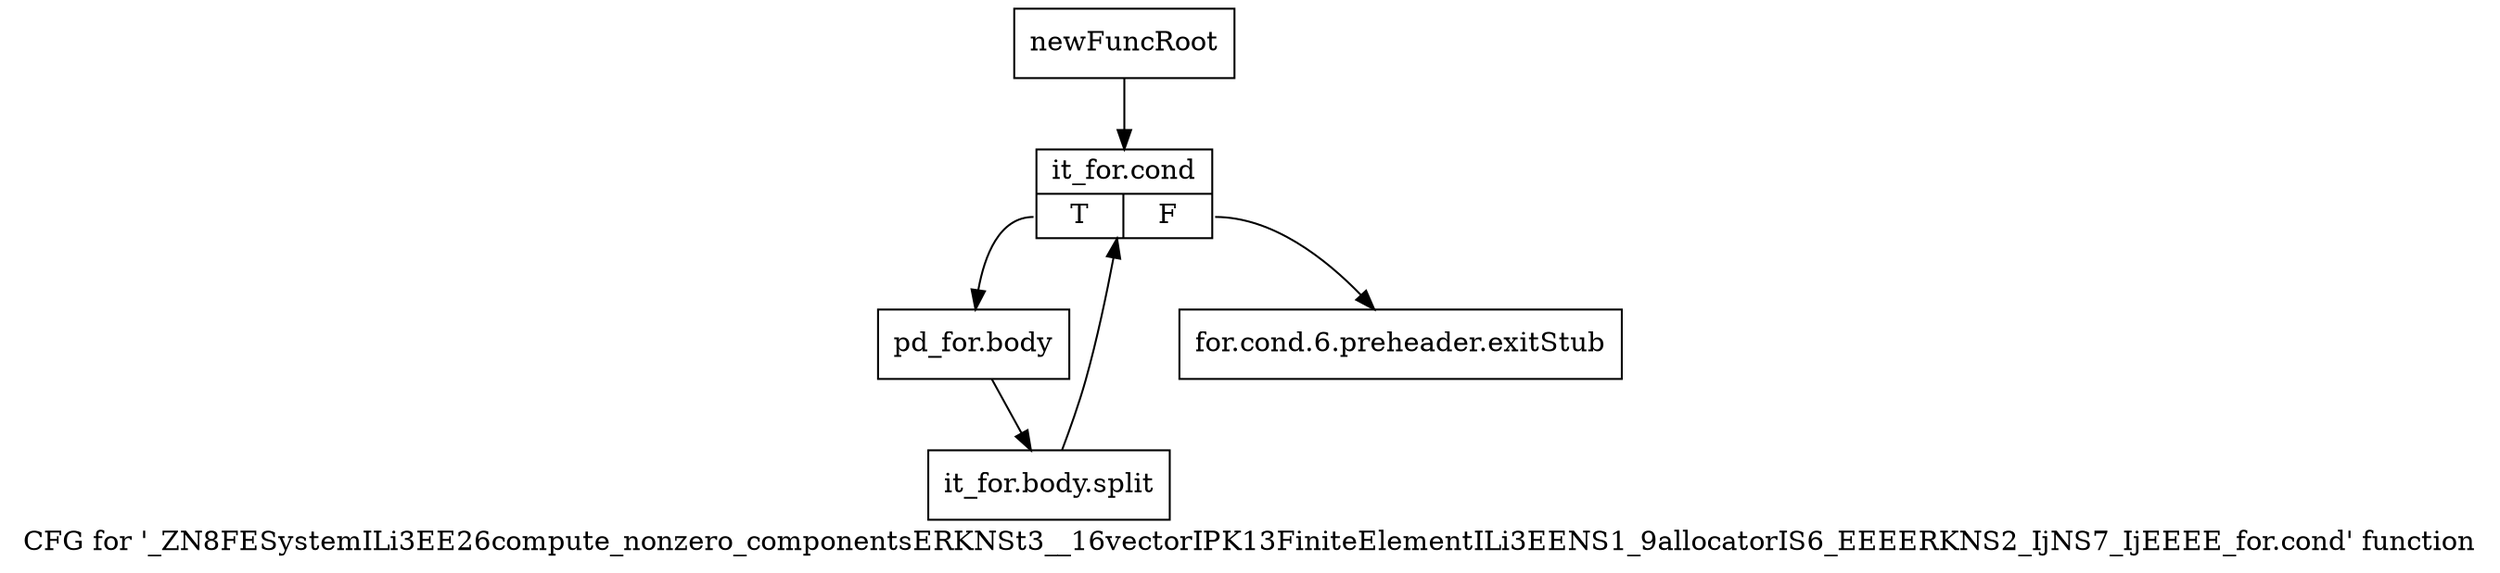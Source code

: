 digraph "CFG for '_ZN8FESystemILi3EE26compute_nonzero_componentsERKNSt3__16vectorIPK13FiniteElementILi3EENS1_9allocatorIS6_EEEERKNS2_IjNS7_IjEEEE_for.cond' function" {
	label="CFG for '_ZN8FESystemILi3EE26compute_nonzero_componentsERKNSt3__16vectorIPK13FiniteElementILi3EENS1_9allocatorIS6_EEEERKNS2_IjNS7_IjEEEE_for.cond' function";

	Node0x919d080 [shape=record,label="{newFuncRoot}"];
	Node0x919d080 -> Node0x919d5c0;
	Node0x919d0d0 [shape=record,label="{for.cond.6.preheader.exitStub}"];
	Node0x919d5c0 [shape=record,label="{it_for.cond|{<s0>T|<s1>F}}"];
	Node0x919d5c0:s0 -> Node0x919d610;
	Node0x919d5c0:s1 -> Node0x919d0d0;
	Node0x919d610 [shape=record,label="{pd_for.body}"];
	Node0x919d610 -> Node0xc658eb0;
	Node0xc658eb0 [shape=record,label="{it_for.body.split}"];
	Node0xc658eb0 -> Node0x919d5c0;
}
